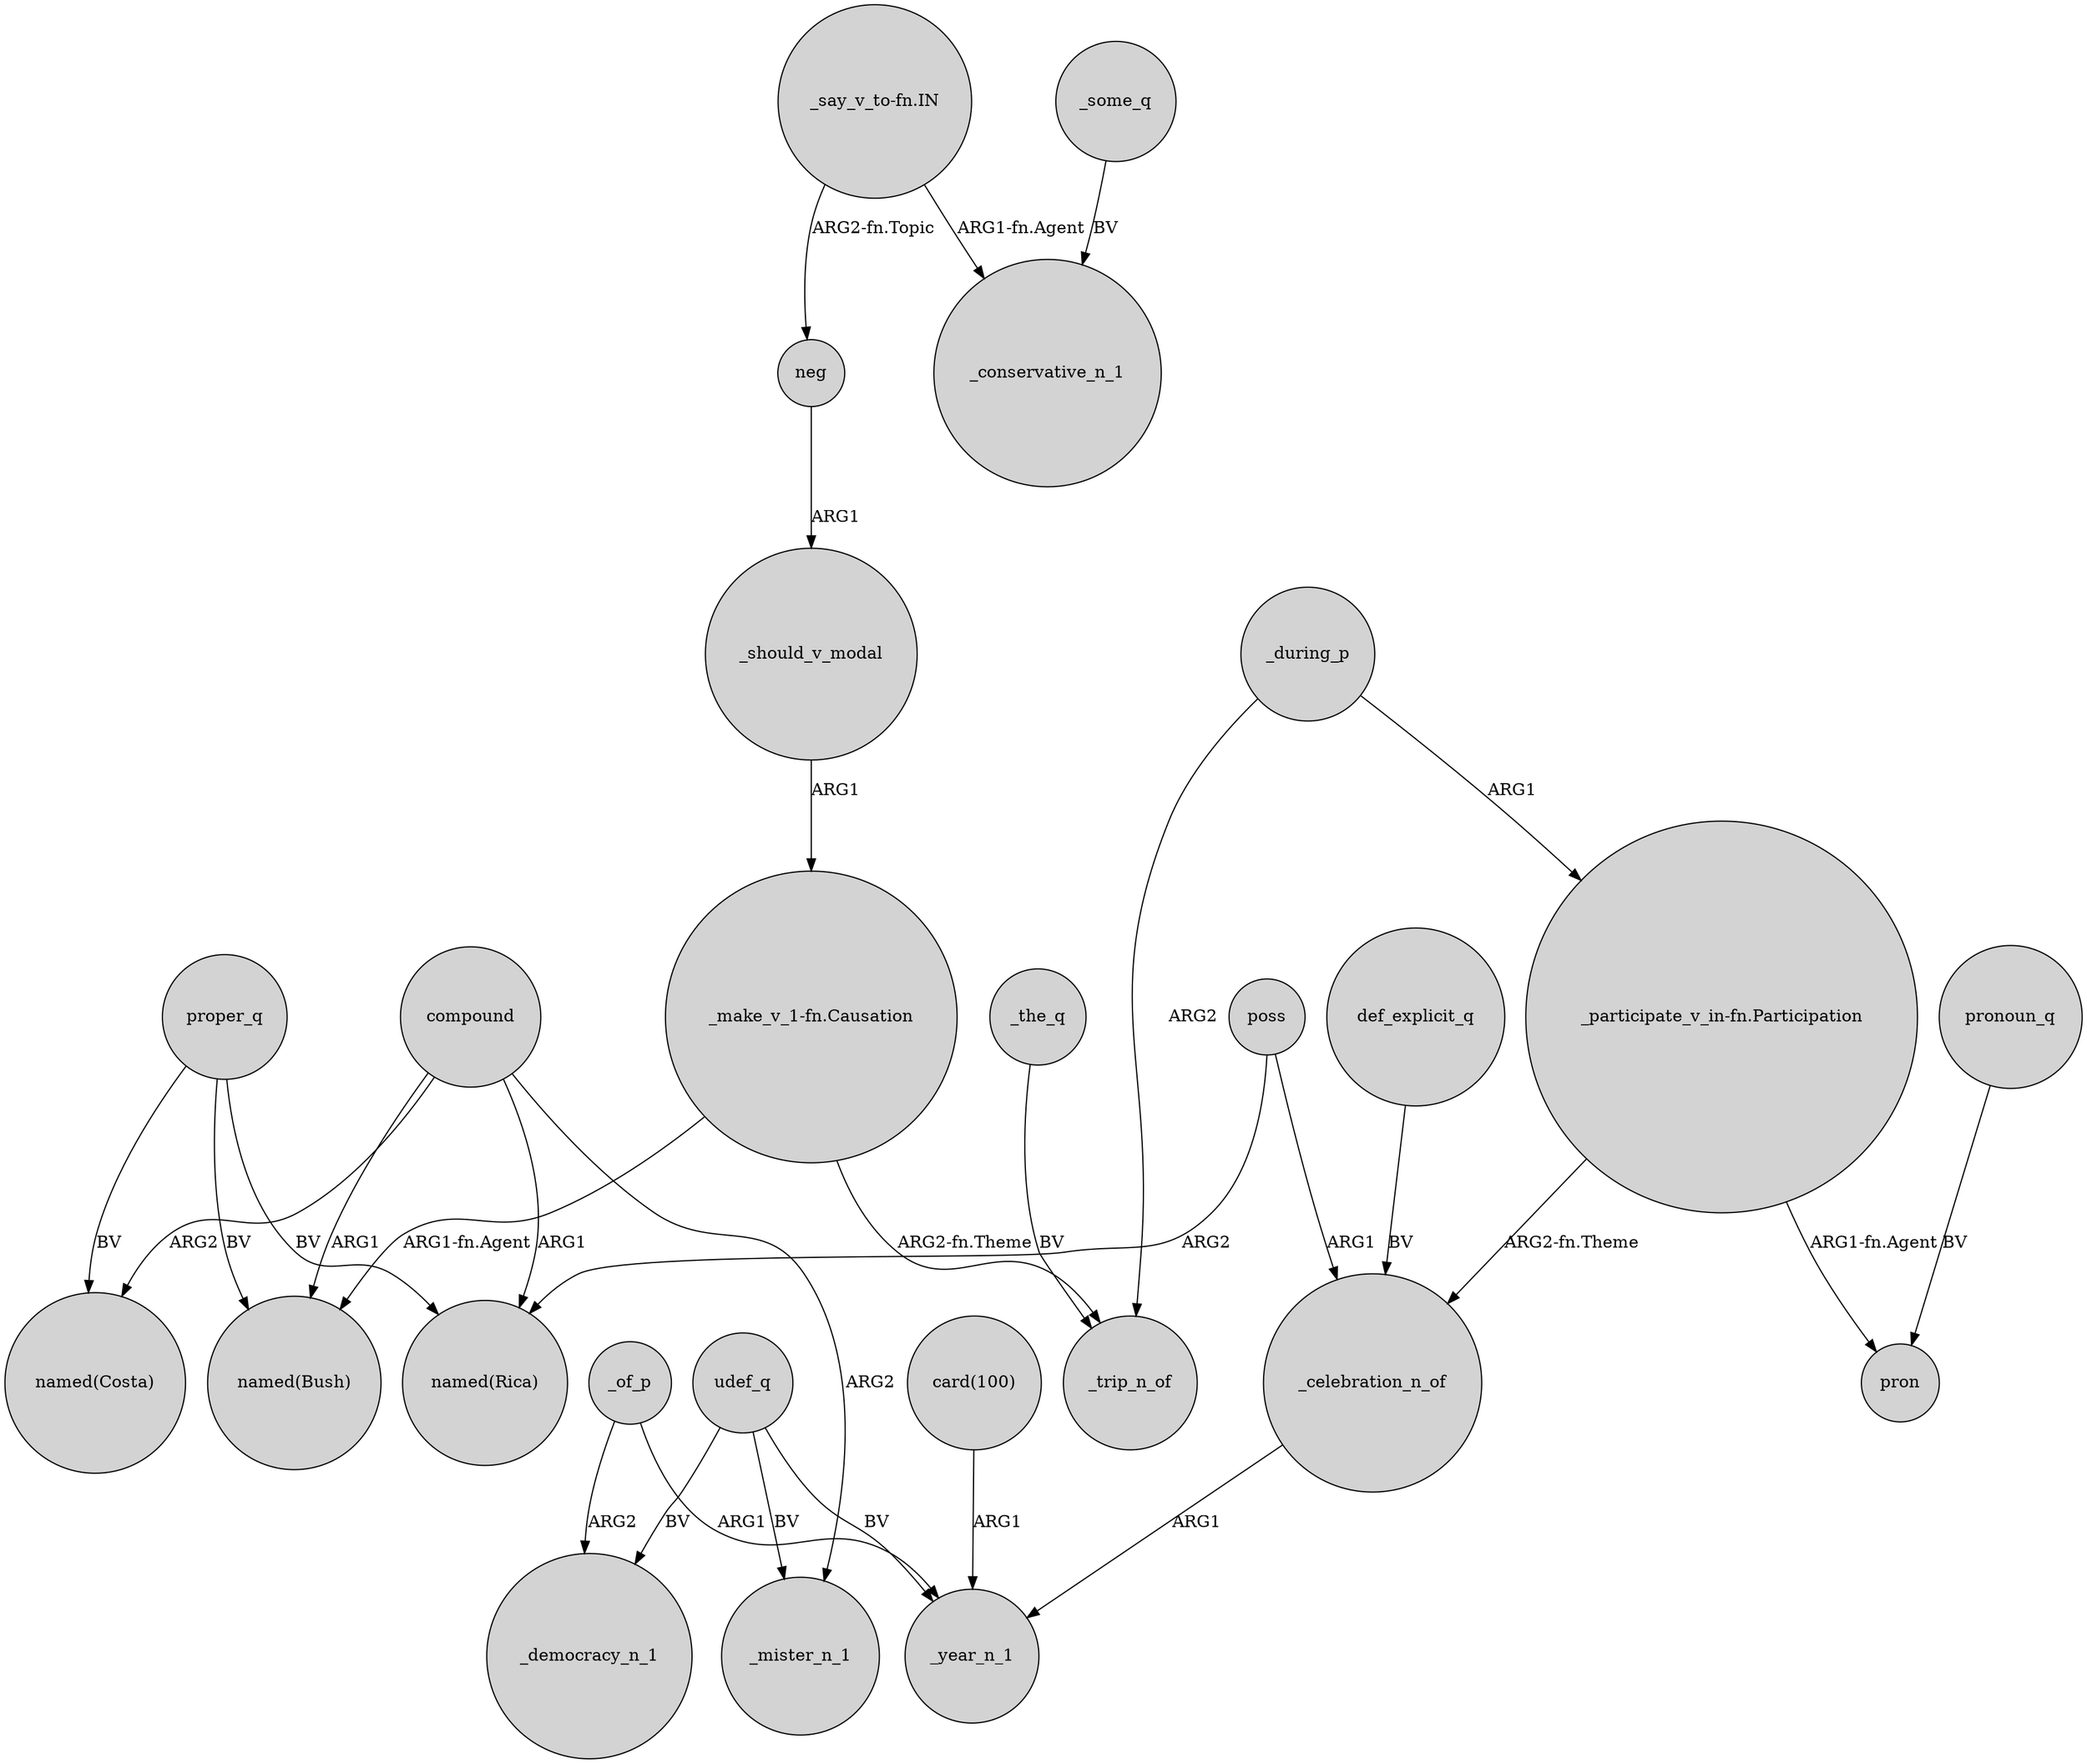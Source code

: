 digraph {
	node [shape=circle style=filled]
	_should_v_modal -> "_make_v_1-fn.Causation" [label=ARG1]
	neg -> _should_v_modal [label=ARG1]
	"_make_v_1-fn.Causation" -> "named(Bush)" [label="ARG1-fn.Agent"]
	proper_q -> "named(Costa)" [label=BV]
	_the_q -> _trip_n_of [label=BV]
	compound -> _mister_n_1 [label=ARG2]
	_of_p -> _democracy_n_1 [label=ARG2]
	"_participate_v_in-fn.Participation" -> pron [label="ARG1-fn.Agent"]
	_during_p -> _trip_n_of [label=ARG2]
	udef_q -> _mister_n_1 [label=BV]
	_of_p -> _year_n_1 [label=ARG1]
	pronoun_q -> pron [label=BV]
	udef_q -> _democracy_n_1 [label=BV]
	compound -> "named(Rica)" [label=ARG1]
	compound -> "named(Costa)" [label=ARG2]
	def_explicit_q -> _celebration_n_of [label=BV]
	_celebration_n_of -> _year_n_1 [label=ARG1]
	proper_q -> "named(Bush)" [label=BV]
	poss -> "named(Rica)" [label=ARG2]
	"_say_v_to-fn.IN" -> _conservative_n_1 [label="ARG1-fn.Agent"]
	proper_q -> "named(Rica)" [label=BV]
	"_make_v_1-fn.Causation" -> _trip_n_of [label="ARG2-fn.Theme"]
	"card(100)" -> _year_n_1 [label=ARG1]
	"_say_v_to-fn.IN" -> neg [label="ARG2-fn.Topic"]
	udef_q -> _year_n_1 [label=BV]
	_some_q -> _conservative_n_1 [label=BV]
	poss -> _celebration_n_of [label=ARG1]
	_during_p -> "_participate_v_in-fn.Participation" [label=ARG1]
	"_participate_v_in-fn.Participation" -> _celebration_n_of [label="ARG2-fn.Theme"]
	compound -> "named(Bush)" [label=ARG1]
}
